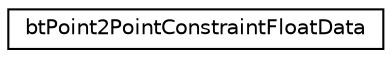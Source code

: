 digraph "Graphical Class Hierarchy"
{
  edge [fontname="Helvetica",fontsize="10",labelfontname="Helvetica",labelfontsize="10"];
  node [fontname="Helvetica",fontsize="10",shape=record];
  rankdir="LR";
  Node1 [label="btPoint2PointConstraintFloatData",height=0.2,width=0.4,color="black", fillcolor="white", style="filled",URL="$structbt_point2_point_constraint_float_data.html",tooltip="do not change those serialization structures, it requires an updated sBulletDNAstr/sBulletDNAstr64 ..."];
}
